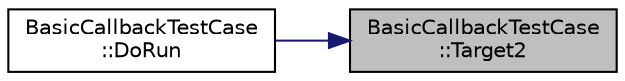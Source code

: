 digraph "BasicCallbackTestCase::Target2"
{
 // LATEX_PDF_SIZE
  edge [fontname="Helvetica",fontsize="10",labelfontname="Helvetica",labelfontsize="10"];
  node [fontname="Helvetica",fontsize="10",shape=record];
  rankdir="RL";
  Node1 [label="BasicCallbackTestCase\l::Target2",height=0.2,width=0.4,color="black", fillcolor="grey75", style="filled", fontcolor="black",tooltip=" "];
  Node1 -> Node2 [dir="back",color="midnightblue",fontsize="10",style="solid",fontname="Helvetica"];
  Node2 [label="BasicCallbackTestCase\l::DoRun",height=0.2,width=0.4,color="black", fillcolor="white", style="filled",URL="$class_basic_callback_test_case.html#a49f6eef99e84edf9fd640e790827f430",tooltip="Implementation to actually run this TestCase."];
}
